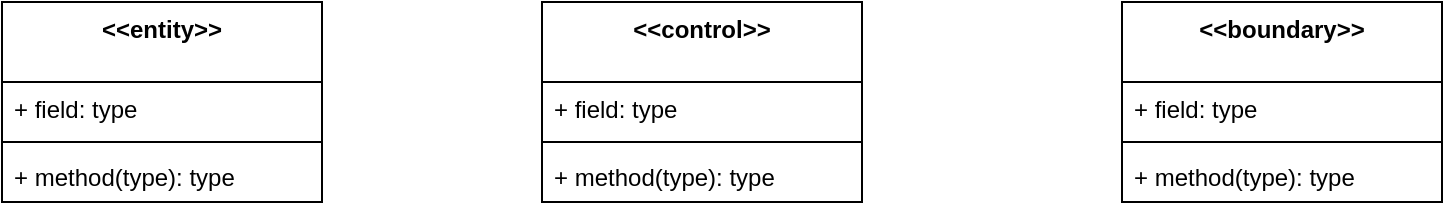 <mxfile version="13.11.0" type="github">
  <diagram id="GtvFnGqv4n1bM_54R7sH" name="Page-1">
    <mxGraphModel dx="1422" dy="762" grid="1" gridSize="10" guides="1" tooltips="1" connect="1" arrows="1" fold="1" page="1" pageScale="1" pageWidth="1169" pageHeight="827" math="0" shadow="0">
      <root>
        <mxCell id="0" />
        <mxCell id="1" parent="0" />
        <mxCell id="3PAd5TDlJEujTmULEOik-1" value="&lt;&lt;entity&gt;&gt;&#xa;" style="swimlane;fontStyle=1;align=center;verticalAlign=top;childLayout=stackLayout;horizontal=1;startSize=40;horizontalStack=0;resizeParent=1;resizeParentMax=0;resizeLast=0;collapsible=1;marginBottom=0;" vertex="1" parent="1">
          <mxGeometry x="200" y="70" width="160" height="100" as="geometry" />
        </mxCell>
        <mxCell id="3PAd5TDlJEujTmULEOik-2" value="+ field: type" style="text;strokeColor=none;fillColor=none;align=left;verticalAlign=top;spacingLeft=4;spacingRight=4;overflow=hidden;rotatable=0;points=[[0,0.5],[1,0.5]];portConstraint=eastwest;" vertex="1" parent="3PAd5TDlJEujTmULEOik-1">
          <mxGeometry y="40" width="160" height="26" as="geometry" />
        </mxCell>
        <mxCell id="3PAd5TDlJEujTmULEOik-3" value="" style="line;strokeWidth=1;fillColor=none;align=left;verticalAlign=middle;spacingTop=-1;spacingLeft=3;spacingRight=3;rotatable=0;labelPosition=right;points=[];portConstraint=eastwest;" vertex="1" parent="3PAd5TDlJEujTmULEOik-1">
          <mxGeometry y="66" width="160" height="8" as="geometry" />
        </mxCell>
        <mxCell id="3PAd5TDlJEujTmULEOik-4" value="+ method(type): type" style="text;strokeColor=none;fillColor=none;align=left;verticalAlign=top;spacingLeft=4;spacingRight=4;overflow=hidden;rotatable=0;points=[[0,0.5],[1,0.5]];portConstraint=eastwest;" vertex="1" parent="3PAd5TDlJEujTmULEOik-1">
          <mxGeometry y="74" width="160" height="26" as="geometry" />
        </mxCell>
        <mxCell id="3PAd5TDlJEujTmULEOik-5" value="&lt;&lt;control&gt;&gt;&#xa;" style="swimlane;fontStyle=1;align=center;verticalAlign=top;childLayout=stackLayout;horizontal=1;startSize=40;horizontalStack=0;resizeParent=1;resizeParentMax=0;resizeLast=0;collapsible=1;marginBottom=0;" vertex="1" parent="1">
          <mxGeometry x="470" y="70" width="160" height="100" as="geometry" />
        </mxCell>
        <mxCell id="3PAd5TDlJEujTmULEOik-6" value="+ field: type" style="text;strokeColor=none;fillColor=none;align=left;verticalAlign=top;spacingLeft=4;spacingRight=4;overflow=hidden;rotatable=0;points=[[0,0.5],[1,0.5]];portConstraint=eastwest;" vertex="1" parent="3PAd5TDlJEujTmULEOik-5">
          <mxGeometry y="40" width="160" height="26" as="geometry" />
        </mxCell>
        <mxCell id="3PAd5TDlJEujTmULEOik-7" value="" style="line;strokeWidth=1;fillColor=none;align=left;verticalAlign=middle;spacingTop=-1;spacingLeft=3;spacingRight=3;rotatable=0;labelPosition=right;points=[];portConstraint=eastwest;" vertex="1" parent="3PAd5TDlJEujTmULEOik-5">
          <mxGeometry y="66" width="160" height="8" as="geometry" />
        </mxCell>
        <mxCell id="3PAd5TDlJEujTmULEOik-8" value="+ method(type): type" style="text;strokeColor=none;fillColor=none;align=left;verticalAlign=top;spacingLeft=4;spacingRight=4;overflow=hidden;rotatable=0;points=[[0,0.5],[1,0.5]];portConstraint=eastwest;" vertex="1" parent="3PAd5TDlJEujTmULEOik-5">
          <mxGeometry y="74" width="160" height="26" as="geometry" />
        </mxCell>
        <mxCell id="3PAd5TDlJEujTmULEOik-9" value="&lt;&lt;boundary&gt;&gt;&#xa;" style="swimlane;fontStyle=1;align=center;verticalAlign=top;childLayout=stackLayout;horizontal=1;startSize=40;horizontalStack=0;resizeParent=1;resizeParentMax=0;resizeLast=0;collapsible=1;marginBottom=0;" vertex="1" parent="1">
          <mxGeometry x="760" y="70" width="160" height="100" as="geometry" />
        </mxCell>
        <mxCell id="3PAd5TDlJEujTmULEOik-10" value="+ field: type" style="text;strokeColor=none;fillColor=none;align=left;verticalAlign=top;spacingLeft=4;spacingRight=4;overflow=hidden;rotatable=0;points=[[0,0.5],[1,0.5]];portConstraint=eastwest;" vertex="1" parent="3PAd5TDlJEujTmULEOik-9">
          <mxGeometry y="40" width="160" height="26" as="geometry" />
        </mxCell>
        <mxCell id="3PAd5TDlJEujTmULEOik-11" value="" style="line;strokeWidth=1;fillColor=none;align=left;verticalAlign=middle;spacingTop=-1;spacingLeft=3;spacingRight=3;rotatable=0;labelPosition=right;points=[];portConstraint=eastwest;" vertex="1" parent="3PAd5TDlJEujTmULEOik-9">
          <mxGeometry y="66" width="160" height="8" as="geometry" />
        </mxCell>
        <mxCell id="3PAd5TDlJEujTmULEOik-12" value="+ method(type): type" style="text;strokeColor=none;fillColor=none;align=left;verticalAlign=top;spacingLeft=4;spacingRight=4;overflow=hidden;rotatable=0;points=[[0,0.5],[1,0.5]];portConstraint=eastwest;" vertex="1" parent="3PAd5TDlJEujTmULEOik-9">
          <mxGeometry y="74" width="160" height="26" as="geometry" />
        </mxCell>
      </root>
    </mxGraphModel>
  </diagram>
</mxfile>
